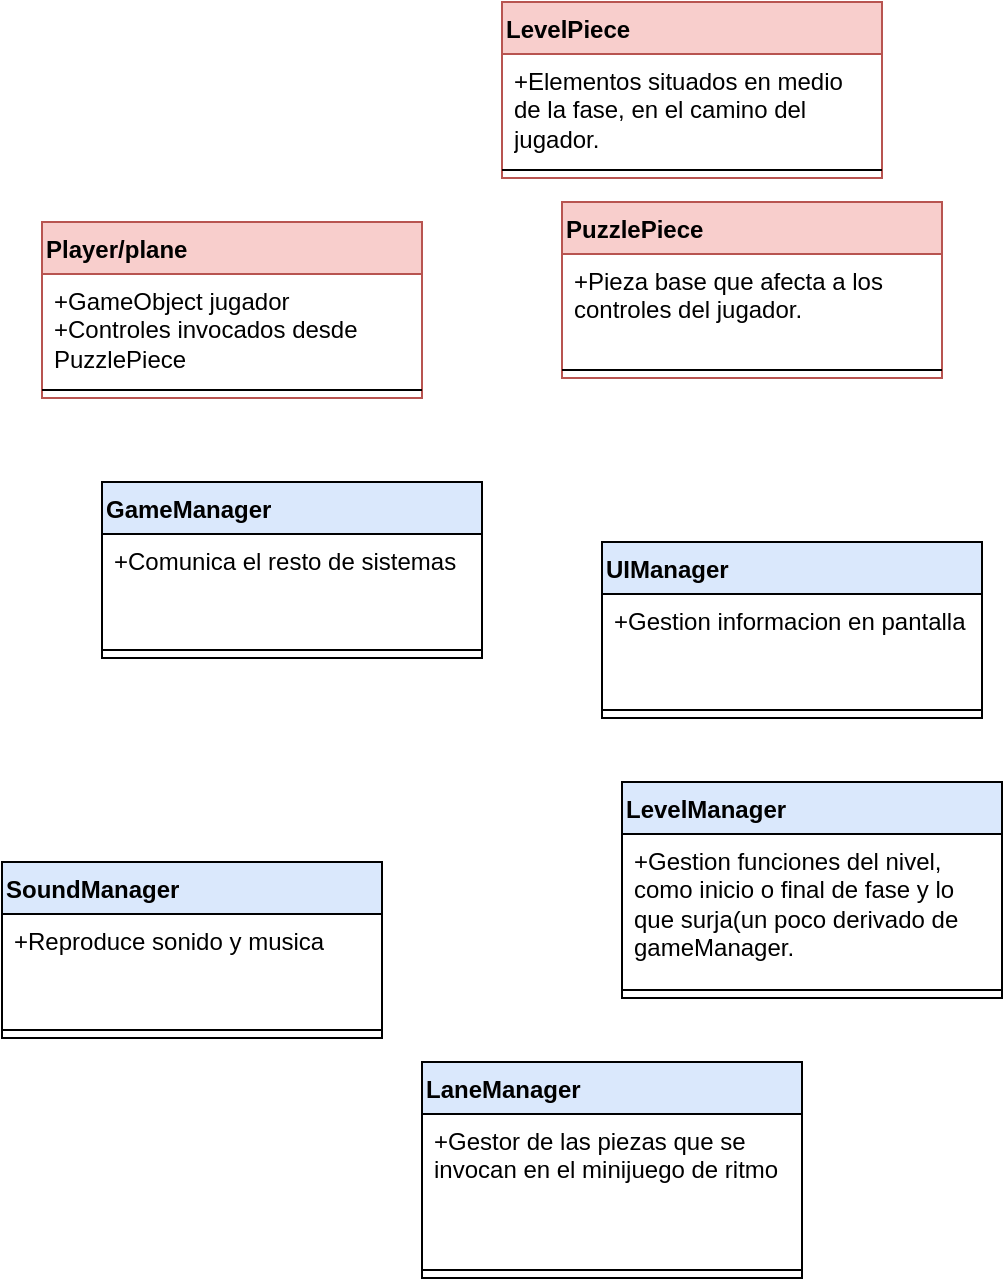 <mxfile version="14.9.5" type="github">
  <diagram id="qSeq1PTUGEknzjnLGoej" name="Page-1">
    <mxGraphModel dx="741" dy="761" grid="1" gridSize="10" guides="1" tooltips="1" connect="1" arrows="1" fold="1" page="1" pageScale="1" pageWidth="1169" pageHeight="827" math="0" shadow="0">
      <root>
        <mxCell id="0" />
        <mxCell id="1" parent="0" />
        <mxCell id="ntmOxPz6lwxGxm01NdYX-2" value="GameManager" style="swimlane;fontStyle=1;align=left;verticalAlign=top;childLayout=stackLayout;horizontal=1;startSize=26;horizontalStack=0;resizeParent=1;resizeParentMax=0;resizeLast=0;collapsible=1;marginBottom=0;fillColor=#dae8fc;glass=0;rounded=0;swimlaneFillColor=#ffffff;" vertex="1" parent="1">
          <mxGeometry x="240" y="250" width="190" height="88" as="geometry" />
        </mxCell>
        <mxCell id="ntmOxPz6lwxGxm01NdYX-3" value="+Comunica el resto de sistemas" style="text;strokeColor=none;fillColor=none;align=left;verticalAlign=top;spacingLeft=4;spacingRight=4;overflow=hidden;rotatable=0;points=[[0,0.5],[1,0.5]];portConstraint=eastwest;html=1;whiteSpace=wrap;" vertex="1" parent="ntmOxPz6lwxGxm01NdYX-2">
          <mxGeometry y="26" width="190" height="54" as="geometry" />
        </mxCell>
        <mxCell id="ntmOxPz6lwxGxm01NdYX-4" value="" style="line;strokeWidth=1;fillColor=none;align=left;verticalAlign=middle;spacingTop=-1;spacingLeft=3;spacingRight=3;rotatable=0;labelPosition=right;points=[];portConstraint=eastwest;" vertex="1" parent="ntmOxPz6lwxGxm01NdYX-2">
          <mxGeometry y="80" width="190" height="8" as="geometry" />
        </mxCell>
        <mxCell id="ntmOxPz6lwxGxm01NdYX-5" value="SoundManager" style="swimlane;fontStyle=1;align=left;verticalAlign=top;childLayout=stackLayout;horizontal=1;startSize=26;horizontalStack=0;resizeParent=1;resizeParentMax=0;resizeLast=0;collapsible=1;marginBottom=0;fillColor=#dae8fc;glass=0;rounded=0;swimlaneFillColor=#ffffff;" vertex="1" parent="1">
          <mxGeometry x="190" y="440" width="190" height="88" as="geometry" />
        </mxCell>
        <mxCell id="ntmOxPz6lwxGxm01NdYX-6" value="+Reproduce sonido y musica" style="text;strokeColor=none;fillColor=none;align=left;verticalAlign=top;spacingLeft=4;spacingRight=4;overflow=hidden;rotatable=0;points=[[0,0.5],[1,0.5]];portConstraint=eastwest;html=1;whiteSpace=wrap;" vertex="1" parent="ntmOxPz6lwxGxm01NdYX-5">
          <mxGeometry y="26" width="190" height="54" as="geometry" />
        </mxCell>
        <mxCell id="ntmOxPz6lwxGxm01NdYX-7" value="" style="line;strokeWidth=1;fillColor=none;align=left;verticalAlign=middle;spacingTop=-1;spacingLeft=3;spacingRight=3;rotatable=0;labelPosition=right;points=[];portConstraint=eastwest;" vertex="1" parent="ntmOxPz6lwxGxm01NdYX-5">
          <mxGeometry y="80" width="190" height="8" as="geometry" />
        </mxCell>
        <mxCell id="ntmOxPz6lwxGxm01NdYX-8" value="Player/plane" style="swimlane;fontStyle=1;align=left;verticalAlign=top;childLayout=stackLayout;horizontal=1;startSize=26;horizontalStack=0;resizeParent=1;resizeParentMax=0;resizeLast=0;collapsible=1;marginBottom=0;fillColor=#f8cecc;glass=0;rounded=0;swimlaneFillColor=#ffffff;strokeColor=#b85450;" vertex="1" parent="1">
          <mxGeometry x="210" y="120" width="190" height="88" as="geometry" />
        </mxCell>
        <mxCell id="ntmOxPz6lwxGxm01NdYX-9" value="+GameObject jugador&lt;br&gt;+Controles invocados desde PuzzlePiece" style="text;strokeColor=none;fillColor=none;align=left;verticalAlign=top;spacingLeft=4;spacingRight=4;overflow=hidden;rotatable=0;points=[[0,0.5],[1,0.5]];portConstraint=eastwest;html=1;whiteSpace=wrap;" vertex="1" parent="ntmOxPz6lwxGxm01NdYX-8">
          <mxGeometry y="26" width="190" height="54" as="geometry" />
        </mxCell>
        <mxCell id="ntmOxPz6lwxGxm01NdYX-10" value="" style="line;strokeWidth=1;fillColor=none;align=left;verticalAlign=middle;spacingTop=-1;spacingLeft=3;spacingRight=3;rotatable=0;labelPosition=right;points=[];portConstraint=eastwest;" vertex="1" parent="ntmOxPz6lwxGxm01NdYX-8">
          <mxGeometry y="80" width="190" height="8" as="geometry" />
        </mxCell>
        <mxCell id="ntmOxPz6lwxGxm01NdYX-11" value="PuzzlePiece" style="swimlane;fontStyle=1;align=left;verticalAlign=top;childLayout=stackLayout;horizontal=1;startSize=26;horizontalStack=0;resizeParent=1;resizeParentMax=0;resizeLast=0;collapsible=1;marginBottom=0;fillColor=#f8cecc;glass=0;rounded=0;swimlaneFillColor=#ffffff;strokeColor=#b85450;" vertex="1" parent="1">
          <mxGeometry x="470" y="110" width="190" height="88" as="geometry" />
        </mxCell>
        <mxCell id="ntmOxPz6lwxGxm01NdYX-12" value="+Pieza base que afecta a los controles del jugador." style="text;strokeColor=none;fillColor=none;align=left;verticalAlign=top;spacingLeft=4;spacingRight=4;overflow=hidden;rotatable=0;points=[[0,0.5],[1,0.5]];portConstraint=eastwest;html=1;whiteSpace=wrap;" vertex="1" parent="ntmOxPz6lwxGxm01NdYX-11">
          <mxGeometry y="26" width="190" height="54" as="geometry" />
        </mxCell>
        <mxCell id="ntmOxPz6lwxGxm01NdYX-13" value="" style="line;strokeWidth=1;fillColor=none;align=left;verticalAlign=middle;spacingTop=-1;spacingLeft=3;spacingRight=3;rotatable=0;labelPosition=right;points=[];portConstraint=eastwest;" vertex="1" parent="ntmOxPz6lwxGxm01NdYX-11">
          <mxGeometry y="80" width="190" height="8" as="geometry" />
        </mxCell>
        <mxCell id="ntmOxPz6lwxGxm01NdYX-14" value="UIManager" style="swimlane;fontStyle=1;align=left;verticalAlign=top;childLayout=stackLayout;horizontal=1;startSize=26;horizontalStack=0;resizeParent=1;resizeParentMax=0;resizeLast=0;collapsible=1;marginBottom=0;fillColor=#dae8fc;glass=0;rounded=0;swimlaneFillColor=#ffffff;" vertex="1" parent="1">
          <mxGeometry x="490" y="280" width="190" height="88" as="geometry" />
        </mxCell>
        <mxCell id="ntmOxPz6lwxGxm01NdYX-15" value="+Gestion informacion en pantalla" style="text;strokeColor=none;fillColor=none;align=left;verticalAlign=top;spacingLeft=4;spacingRight=4;overflow=hidden;rotatable=0;points=[[0,0.5],[1,0.5]];portConstraint=eastwest;html=1;whiteSpace=wrap;" vertex="1" parent="ntmOxPz6lwxGxm01NdYX-14">
          <mxGeometry y="26" width="190" height="54" as="geometry" />
        </mxCell>
        <mxCell id="ntmOxPz6lwxGxm01NdYX-16" value="" style="line;strokeWidth=1;fillColor=none;align=left;verticalAlign=middle;spacingTop=-1;spacingLeft=3;spacingRight=3;rotatable=0;labelPosition=right;points=[];portConstraint=eastwest;" vertex="1" parent="ntmOxPz6lwxGxm01NdYX-14">
          <mxGeometry y="80" width="190" height="8" as="geometry" />
        </mxCell>
        <mxCell id="ntmOxPz6lwxGxm01NdYX-17" value="LevelManager" style="swimlane;fontStyle=1;align=left;verticalAlign=top;childLayout=stackLayout;horizontal=1;startSize=26;horizontalStack=0;resizeParent=1;resizeParentMax=0;resizeLast=0;collapsible=1;marginBottom=0;fillColor=#dae8fc;glass=0;rounded=0;swimlaneFillColor=#ffffff;" vertex="1" parent="1">
          <mxGeometry x="500" y="400" width="190" height="108" as="geometry" />
        </mxCell>
        <mxCell id="ntmOxPz6lwxGxm01NdYX-18" value="+Gestion funciones del nivel, como inicio o final de fase y lo que surja(un poco derivado de gameManager." style="text;strokeColor=none;fillColor=none;align=left;verticalAlign=top;spacingLeft=4;spacingRight=4;overflow=hidden;rotatable=0;points=[[0,0.5],[1,0.5]];portConstraint=eastwest;html=1;whiteSpace=wrap;" vertex="1" parent="ntmOxPz6lwxGxm01NdYX-17">
          <mxGeometry y="26" width="190" height="74" as="geometry" />
        </mxCell>
        <mxCell id="ntmOxPz6lwxGxm01NdYX-19" value="" style="line;strokeWidth=1;fillColor=none;align=left;verticalAlign=middle;spacingTop=-1;spacingLeft=3;spacingRight=3;rotatable=0;labelPosition=right;points=[];portConstraint=eastwest;" vertex="1" parent="ntmOxPz6lwxGxm01NdYX-17">
          <mxGeometry y="100" width="190" height="8" as="geometry" />
        </mxCell>
        <mxCell id="ntmOxPz6lwxGxm01NdYX-20" value="LevelPiece" style="swimlane;fontStyle=1;align=left;verticalAlign=top;childLayout=stackLayout;horizontal=1;startSize=26;horizontalStack=0;resizeParent=1;resizeParentMax=0;resizeLast=0;collapsible=1;marginBottom=0;fillColor=#f8cecc;glass=0;rounded=0;swimlaneFillColor=#ffffff;strokeColor=#b85450;" vertex="1" parent="1">
          <mxGeometry x="440" y="10" width="190" height="88" as="geometry" />
        </mxCell>
        <mxCell id="ntmOxPz6lwxGxm01NdYX-21" value="+Elementos situados en medio de la fase, en el camino del jugador." style="text;strokeColor=none;fillColor=none;align=left;verticalAlign=top;spacingLeft=4;spacingRight=4;overflow=hidden;rotatable=0;points=[[0,0.5],[1,0.5]];portConstraint=eastwest;html=1;whiteSpace=wrap;" vertex="1" parent="ntmOxPz6lwxGxm01NdYX-20">
          <mxGeometry y="26" width="190" height="54" as="geometry" />
        </mxCell>
        <mxCell id="ntmOxPz6lwxGxm01NdYX-22" value="" style="line;strokeWidth=1;fillColor=none;align=left;verticalAlign=middle;spacingTop=-1;spacingLeft=3;spacingRight=3;rotatable=0;labelPosition=right;points=[];portConstraint=eastwest;" vertex="1" parent="ntmOxPz6lwxGxm01NdYX-20">
          <mxGeometry y="80" width="190" height="8" as="geometry" />
        </mxCell>
        <mxCell id="ntmOxPz6lwxGxm01NdYX-23" value="LaneManager" style="swimlane;fontStyle=1;align=left;verticalAlign=top;childLayout=stackLayout;horizontal=1;startSize=26;horizontalStack=0;resizeParent=1;resizeParentMax=0;resizeLast=0;collapsible=1;marginBottom=0;fillColor=#dae8fc;glass=0;rounded=0;swimlaneFillColor=#ffffff;" vertex="1" parent="1">
          <mxGeometry x="400" y="540" width="190" height="108" as="geometry" />
        </mxCell>
        <mxCell id="ntmOxPz6lwxGxm01NdYX-24" value="+Gestor de las piezas que se invocan en el minijuego de ritmo" style="text;strokeColor=none;fillColor=none;align=left;verticalAlign=top;spacingLeft=4;spacingRight=4;overflow=hidden;rotatable=0;points=[[0,0.5],[1,0.5]];portConstraint=eastwest;html=1;whiteSpace=wrap;" vertex="1" parent="ntmOxPz6lwxGxm01NdYX-23">
          <mxGeometry y="26" width="190" height="74" as="geometry" />
        </mxCell>
        <mxCell id="ntmOxPz6lwxGxm01NdYX-25" value="" style="line;strokeWidth=1;fillColor=none;align=left;verticalAlign=middle;spacingTop=-1;spacingLeft=3;spacingRight=3;rotatable=0;labelPosition=right;points=[];portConstraint=eastwest;" vertex="1" parent="ntmOxPz6lwxGxm01NdYX-23">
          <mxGeometry y="100" width="190" height="8" as="geometry" />
        </mxCell>
      </root>
    </mxGraphModel>
  </diagram>
</mxfile>
